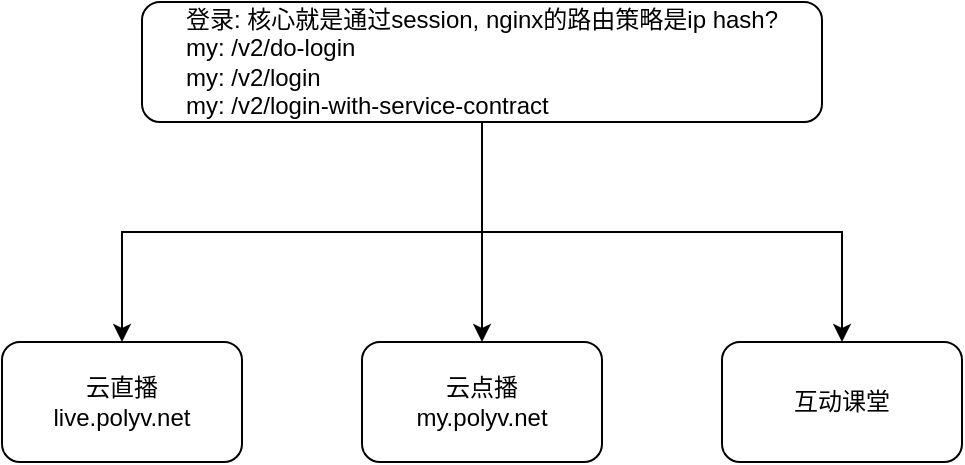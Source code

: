 <mxfile version="20.6.0" type="github">
  <diagram id="WrlV3yT-YBFCHB49ksLP" name="第 1 页">
    <mxGraphModel dx="2249" dy="762" grid="1" gridSize="10" guides="1" tooltips="1" connect="1" arrows="1" fold="1" page="1" pageScale="1" pageWidth="827" pageHeight="1169" math="0" shadow="0">
      <root>
        <mxCell id="0" />
        <mxCell id="1" parent="0" />
        <mxCell id="JjVoeqyf47N1_hWljFrh-5" style="edgeStyle=orthogonalEdgeStyle;rounded=0;orthogonalLoop=1;jettySize=auto;html=1;" edge="1" parent="1" source="JjVoeqyf47N1_hWljFrh-2" target="JjVoeqyf47N1_hWljFrh-3">
          <mxGeometry relative="1" as="geometry" />
        </mxCell>
        <mxCell id="JjVoeqyf47N1_hWljFrh-6" style="edgeStyle=orthogonalEdgeStyle;rounded=0;orthogonalLoop=1;jettySize=auto;html=1;exitX=0.5;exitY=1;exitDx=0;exitDy=0;entryX=0.5;entryY=0;entryDx=0;entryDy=0;" edge="1" parent="1" source="JjVoeqyf47N1_hWljFrh-2" target="JjVoeqyf47N1_hWljFrh-4">
          <mxGeometry relative="1" as="geometry" />
        </mxCell>
        <mxCell id="JjVoeqyf47N1_hWljFrh-8" style="edgeStyle=orthogonalEdgeStyle;rounded=0;orthogonalLoop=1;jettySize=auto;html=1;exitX=0.5;exitY=1;exitDx=0;exitDy=0;" edge="1" parent="1" source="JjVoeqyf47N1_hWljFrh-2" target="JjVoeqyf47N1_hWljFrh-7">
          <mxGeometry relative="1" as="geometry" />
        </mxCell>
        <mxCell id="JjVoeqyf47N1_hWljFrh-2" value="&lt;div style=&quot;text-align: left;&quot;&gt;&lt;span style=&quot;background-color: initial;&quot;&gt;登录: 核心就是通过session, nginx的路由策略是ip hash?&lt;/span&gt;&lt;/div&gt;&lt;div style=&quot;text-align: left;&quot;&gt;&lt;span style=&quot;background-color: initial;&quot;&gt;my: /v2/do-login&lt;/span&gt;&lt;/div&gt;&lt;div style=&quot;text-align: left;&quot;&gt;&lt;span style=&quot;background-color: initial;&quot;&gt;my: /v2/login&lt;/span&gt;&lt;/div&gt;&lt;div style=&quot;text-align: left;&quot;&gt;&lt;span style=&quot;background-color: initial;&quot;&gt;my: /v2/login-with-service-contract&lt;/span&gt;&lt;/div&gt;" style="rounded=1;whiteSpace=wrap;html=1;" vertex="1" parent="1">
          <mxGeometry x="-80" y="200" width="340" height="60" as="geometry" />
        </mxCell>
        <mxCell id="JjVoeqyf47N1_hWljFrh-3" value="云点播&lt;br&gt;my.polyv.net" style="rounded=1;whiteSpace=wrap;html=1;" vertex="1" parent="1">
          <mxGeometry x="30" y="370" width="120" height="60" as="geometry" />
        </mxCell>
        <mxCell id="JjVoeqyf47N1_hWljFrh-4" value="云直播&lt;br&gt;live.polyv.net" style="rounded=1;whiteSpace=wrap;html=1;" vertex="1" parent="1">
          <mxGeometry x="-150" y="370" width="120" height="60" as="geometry" />
        </mxCell>
        <mxCell id="JjVoeqyf47N1_hWljFrh-7" value="互动课堂" style="rounded=1;whiteSpace=wrap;html=1;" vertex="1" parent="1">
          <mxGeometry x="210" y="370" width="120" height="60" as="geometry" />
        </mxCell>
      </root>
    </mxGraphModel>
  </diagram>
</mxfile>
